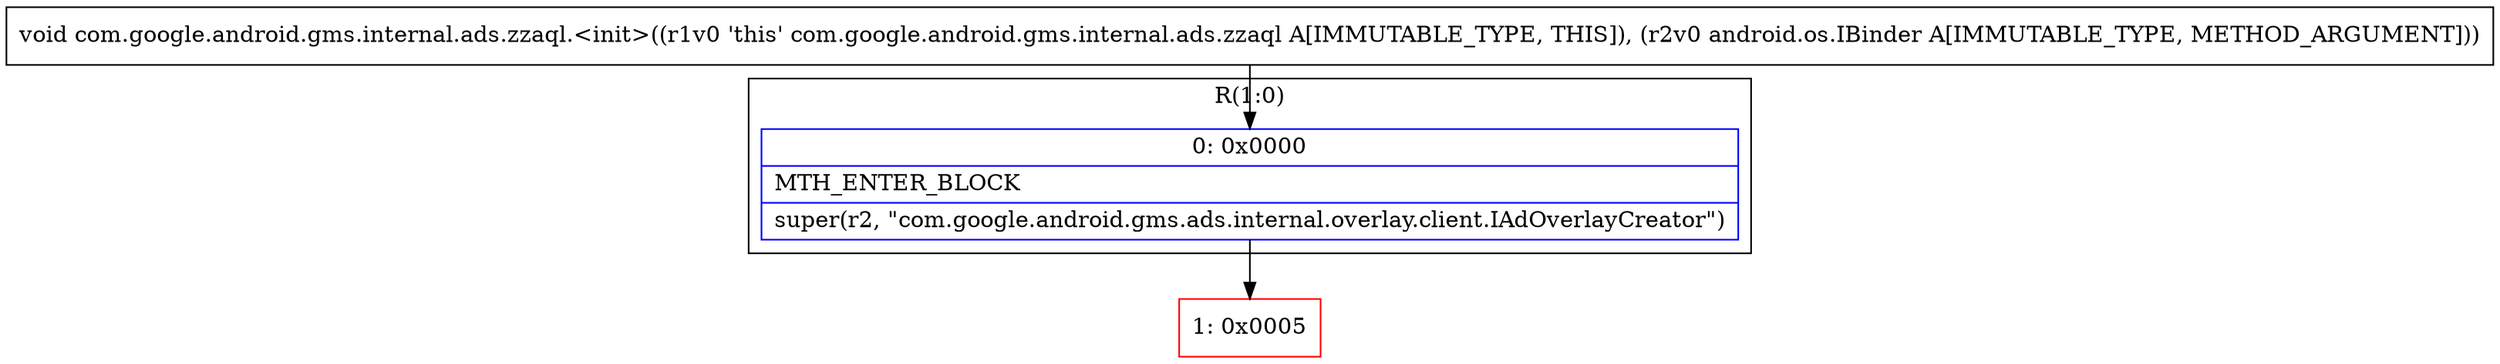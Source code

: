 digraph "CFG forcom.google.android.gms.internal.ads.zzaql.\<init\>(Landroid\/os\/IBinder;)V" {
subgraph cluster_Region_794482341 {
label = "R(1:0)";
node [shape=record,color=blue];
Node_0 [shape=record,label="{0\:\ 0x0000|MTH_ENTER_BLOCK\l|super(r2, \"com.google.android.gms.ads.internal.overlay.client.IAdOverlayCreator\")\l}"];
}
Node_1 [shape=record,color=red,label="{1\:\ 0x0005}"];
MethodNode[shape=record,label="{void com.google.android.gms.internal.ads.zzaql.\<init\>((r1v0 'this' com.google.android.gms.internal.ads.zzaql A[IMMUTABLE_TYPE, THIS]), (r2v0 android.os.IBinder A[IMMUTABLE_TYPE, METHOD_ARGUMENT])) }"];
MethodNode -> Node_0;
Node_0 -> Node_1;
}

